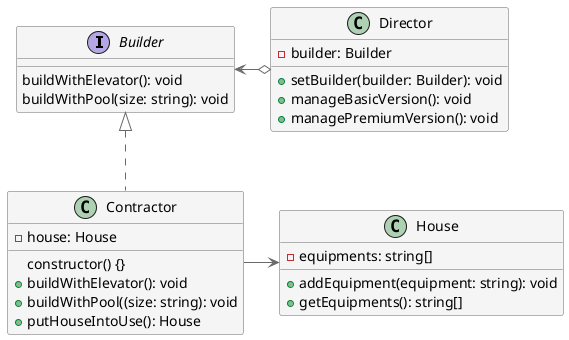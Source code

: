 @startuml

skinparam class {
  backgroundColor whitesmoke
  arrowColor dimgrey
  borderColor dimgrey
}

interface Builder {
  buildWithElevator(): void
  buildWithPool(size: string): void
}

class Director {
  - builder: Builder
  + setBuilder(builder: Builder): void
  + manageBasicVersion(): void
  + managePremiumVersion(): void
}

class Contractor {
  - house: House
    constructor() {}
  + buildWithElevator(): void
  + buildWithPool((size: string): void
  + putHouseIntoUse(): House
}

class House {
  - equipments: string[]
  + addEquipment(equipment: string): void
  + getEquipments(): string[]
}

Builder <-o Director
Builder <|.. Contractor
Contractor -> House

@enduml

' Director class is optional
